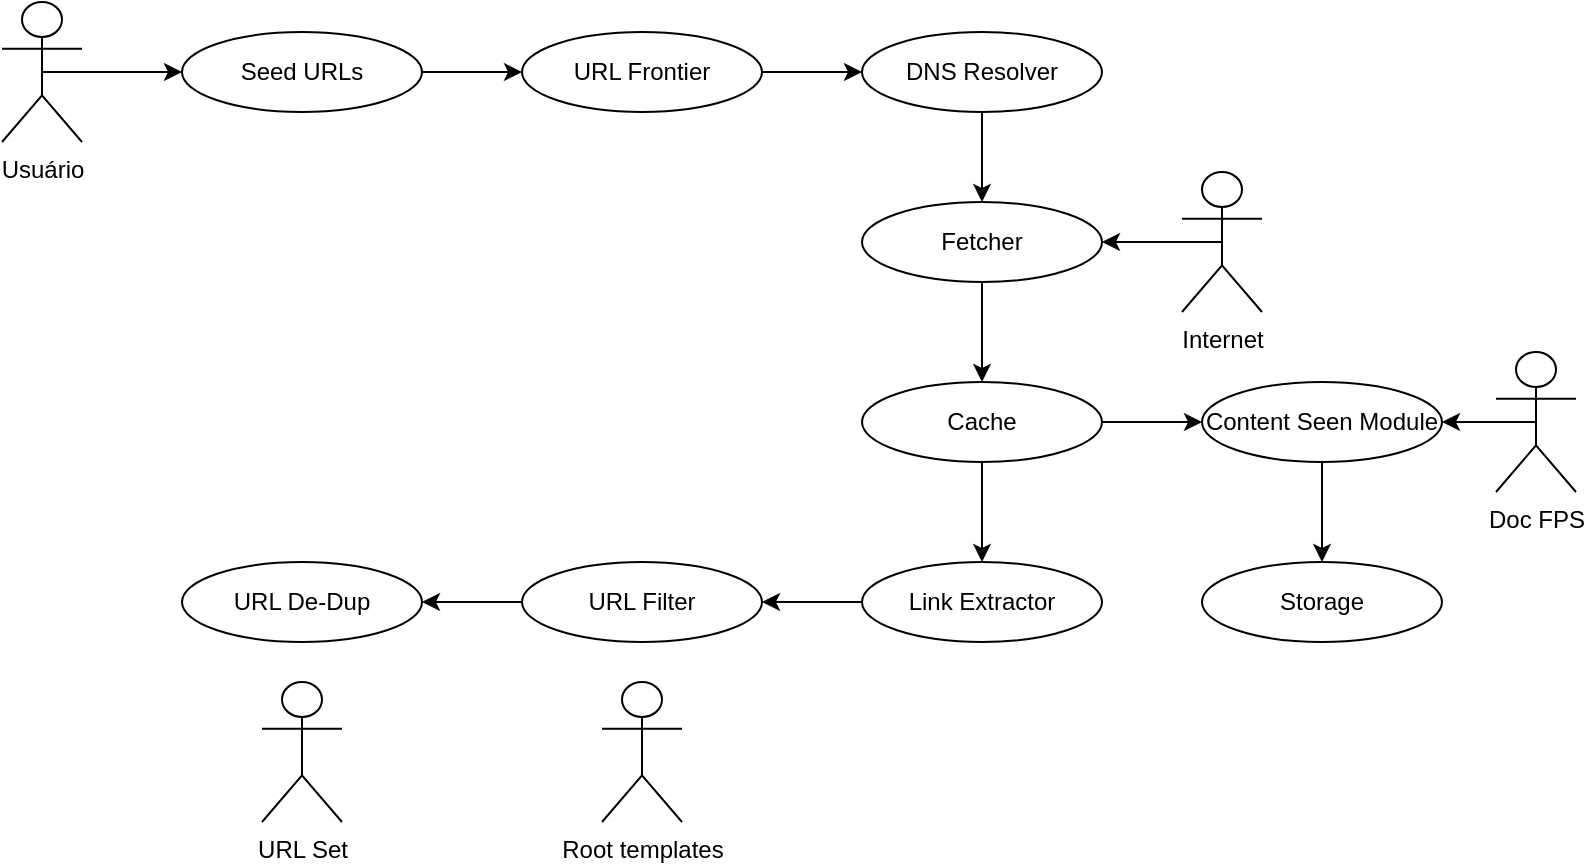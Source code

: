 <mxfile version="24.2.3" type="google">
  <diagram name="Página-1" id="jfTaKeymyc3jLOlq6_Pa">
    <mxGraphModel dx="1185" dy="647" grid="1" gridSize="10" guides="1" tooltips="1" connect="1" arrows="1" fold="1" page="1" pageScale="1" pageWidth="827" pageHeight="1169" math="0" shadow="0">
      <root>
        <mxCell id="0" />
        <mxCell id="1" parent="0" />
        <mxCell id="3rXu2008g0fKP-5y-TBy-28" style="edgeStyle=orthogonalEdgeStyle;rounded=0;orthogonalLoop=1;jettySize=auto;html=1;exitX=0.5;exitY=0.5;exitDx=0;exitDy=0;exitPerimeter=0;" parent="1" source="3rXu2008g0fKP-5y-TBy-1" target="3rXu2008g0fKP-5y-TBy-2" edge="1">
          <mxGeometry relative="1" as="geometry" />
        </mxCell>
        <mxCell id="3rXu2008g0fKP-5y-TBy-1" value="Usuário" style="shape=umlActor;verticalLabelPosition=bottom;verticalAlign=top;html=1;outlineConnect=0;" parent="1" vertex="1">
          <mxGeometry x="40" y="80" width="40" height="70" as="geometry" />
        </mxCell>
        <mxCell id="3rXu2008g0fKP-5y-TBy-16" style="edgeStyle=orthogonalEdgeStyle;rounded=0;orthogonalLoop=1;jettySize=auto;html=1;exitX=1;exitY=0.5;exitDx=0;exitDy=0;entryX=0;entryY=0.5;entryDx=0;entryDy=0;" parent="1" source="3rXu2008g0fKP-5y-TBy-2" target="3rXu2008g0fKP-5y-TBy-3" edge="1">
          <mxGeometry relative="1" as="geometry" />
        </mxCell>
        <mxCell id="3rXu2008g0fKP-5y-TBy-2" value="Seed URLs" style="ellipse;whiteSpace=wrap;html=1;" parent="1" vertex="1">
          <mxGeometry x="130" y="95" width="120" height="40" as="geometry" />
        </mxCell>
        <mxCell id="3rXu2008g0fKP-5y-TBy-17" style="edgeStyle=orthogonalEdgeStyle;rounded=0;orthogonalLoop=1;jettySize=auto;html=1;exitX=1;exitY=0.5;exitDx=0;exitDy=0;entryX=0;entryY=0.5;entryDx=0;entryDy=0;" parent="1" source="3rXu2008g0fKP-5y-TBy-3" target="3rXu2008g0fKP-5y-TBy-4" edge="1">
          <mxGeometry relative="1" as="geometry" />
        </mxCell>
        <mxCell id="3rXu2008g0fKP-5y-TBy-3" value="URL Frontier" style="ellipse;whiteSpace=wrap;html=1;" parent="1" vertex="1">
          <mxGeometry x="300" y="95" width="120" height="40" as="geometry" />
        </mxCell>
        <mxCell id="3rXu2008g0fKP-5y-TBy-18" style="edgeStyle=orthogonalEdgeStyle;rounded=0;orthogonalLoop=1;jettySize=auto;html=1;exitX=0.5;exitY=1;exitDx=0;exitDy=0;entryX=0.5;entryY=0;entryDx=0;entryDy=0;" parent="1" source="3rXu2008g0fKP-5y-TBy-4" target="3rXu2008g0fKP-5y-TBy-5" edge="1">
          <mxGeometry relative="1" as="geometry" />
        </mxCell>
        <mxCell id="3rXu2008g0fKP-5y-TBy-4" value="DNS Resolver" style="ellipse;whiteSpace=wrap;html=1;" parent="1" vertex="1">
          <mxGeometry x="470" y="95" width="120" height="40" as="geometry" />
        </mxCell>
        <mxCell id="3rXu2008g0fKP-5y-TBy-19" style="edgeStyle=orthogonalEdgeStyle;rounded=0;orthogonalLoop=1;jettySize=auto;html=1;exitX=0.5;exitY=1;exitDx=0;exitDy=0;entryX=0.5;entryY=0;entryDx=0;entryDy=0;" parent="1" source="3rXu2008g0fKP-5y-TBy-5" target="3rXu2008g0fKP-5y-TBy-6" edge="1">
          <mxGeometry relative="1" as="geometry" />
        </mxCell>
        <mxCell id="3rXu2008g0fKP-5y-TBy-5" value="Fetcher" style="ellipse;whiteSpace=wrap;html=1;" parent="1" vertex="1">
          <mxGeometry x="470" y="180" width="120" height="40" as="geometry" />
        </mxCell>
        <mxCell id="3rXu2008g0fKP-5y-TBy-20" style="edgeStyle=orthogonalEdgeStyle;rounded=0;orthogonalLoop=1;jettySize=auto;html=1;exitX=0.5;exitY=1;exitDx=0;exitDy=0;entryX=0.5;entryY=0;entryDx=0;entryDy=0;" parent="1" source="3rXu2008g0fKP-5y-TBy-6" target="3rXu2008g0fKP-5y-TBy-7" edge="1">
          <mxGeometry relative="1" as="geometry" />
        </mxCell>
        <mxCell id="3rXu2008g0fKP-5y-TBy-21" style="edgeStyle=orthogonalEdgeStyle;rounded=0;orthogonalLoop=1;jettySize=auto;html=1;exitX=1;exitY=0.5;exitDx=0;exitDy=0;entryX=0;entryY=0.5;entryDx=0;entryDy=0;" parent="1" source="3rXu2008g0fKP-5y-TBy-6" target="3rXu2008g0fKP-5y-TBy-8" edge="1">
          <mxGeometry relative="1" as="geometry" />
        </mxCell>
        <mxCell id="3rXu2008g0fKP-5y-TBy-6" value="Cache" style="ellipse;whiteSpace=wrap;html=1;" parent="1" vertex="1">
          <mxGeometry x="470" y="270" width="120" height="40" as="geometry" />
        </mxCell>
        <mxCell id="3rXu2008g0fKP-5y-TBy-23" style="edgeStyle=orthogonalEdgeStyle;rounded=0;orthogonalLoop=1;jettySize=auto;html=1;exitX=0;exitY=0.5;exitDx=0;exitDy=0;entryX=1;entryY=0.5;entryDx=0;entryDy=0;" parent="1" source="3rXu2008g0fKP-5y-TBy-7" target="3rXu2008g0fKP-5y-TBy-10" edge="1">
          <mxGeometry relative="1" as="geometry" />
        </mxCell>
        <mxCell id="3rXu2008g0fKP-5y-TBy-7" value="Link Extractor" style="ellipse;whiteSpace=wrap;html=1;" parent="1" vertex="1">
          <mxGeometry x="470" y="360" width="120" height="40" as="geometry" />
        </mxCell>
        <mxCell id="3rXu2008g0fKP-5y-TBy-22" style="edgeStyle=orthogonalEdgeStyle;rounded=0;orthogonalLoop=1;jettySize=auto;html=1;exitX=0.5;exitY=1;exitDx=0;exitDy=0;entryX=0.5;entryY=0;entryDx=0;entryDy=0;" parent="1" source="3rXu2008g0fKP-5y-TBy-8" target="3rXu2008g0fKP-5y-TBy-9" edge="1">
          <mxGeometry relative="1" as="geometry" />
        </mxCell>
        <mxCell id="3rXu2008g0fKP-5y-TBy-8" value="Content Seen Module" style="ellipse;whiteSpace=wrap;html=1;" parent="1" vertex="1">
          <mxGeometry x="640" y="270" width="120" height="40" as="geometry" />
        </mxCell>
        <mxCell id="3rXu2008g0fKP-5y-TBy-9" value="Storage" style="ellipse;whiteSpace=wrap;html=1;" parent="1" vertex="1">
          <mxGeometry x="640" y="360" width="120" height="40" as="geometry" />
        </mxCell>
        <mxCell id="3rXu2008g0fKP-5y-TBy-24" style="edgeStyle=orthogonalEdgeStyle;rounded=0;orthogonalLoop=1;jettySize=auto;html=1;exitX=0;exitY=0.5;exitDx=0;exitDy=0;entryX=1;entryY=0.5;entryDx=0;entryDy=0;" parent="1" source="3rXu2008g0fKP-5y-TBy-10" target="3rXu2008g0fKP-5y-TBy-11" edge="1">
          <mxGeometry relative="1" as="geometry" />
        </mxCell>
        <mxCell id="3rXu2008g0fKP-5y-TBy-10" value="URL Filter" style="ellipse;whiteSpace=wrap;html=1;" parent="1" vertex="1">
          <mxGeometry x="300" y="360" width="120" height="40" as="geometry" />
        </mxCell>
        <mxCell id="3rXu2008g0fKP-5y-TBy-11" value="URL De-Dup" style="ellipse;whiteSpace=wrap;html=1;" parent="1" vertex="1">
          <mxGeometry x="130" y="360" width="120" height="40" as="geometry" />
        </mxCell>
        <mxCell id="3rXu2008g0fKP-5y-TBy-12" value="URL Set" style="shape=umlActor;verticalLabelPosition=bottom;verticalAlign=top;html=1;outlineConnect=0;" parent="1" vertex="1">
          <mxGeometry x="170" y="420" width="40" height="70" as="geometry" />
        </mxCell>
        <mxCell id="3rXu2008g0fKP-5y-TBy-13" value="Root templates" style="shape=umlActor;verticalLabelPosition=bottom;verticalAlign=top;html=1;outlineConnect=0;" parent="1" vertex="1">
          <mxGeometry x="340" y="420" width="40" height="70" as="geometry" />
        </mxCell>
        <mxCell id="3rXu2008g0fKP-5y-TBy-29" style="edgeStyle=orthogonalEdgeStyle;rounded=0;orthogonalLoop=1;jettySize=auto;html=1;exitX=0.5;exitY=0.5;exitDx=0;exitDy=0;exitPerimeter=0;entryX=1;entryY=0.5;entryDx=0;entryDy=0;" parent="1" source="3rXu2008g0fKP-5y-TBy-14" target="3rXu2008g0fKP-5y-TBy-5" edge="1">
          <mxGeometry relative="1" as="geometry" />
        </mxCell>
        <mxCell id="3rXu2008g0fKP-5y-TBy-14" value="Internet" style="shape=umlActor;verticalLabelPosition=bottom;verticalAlign=top;html=1;outlineConnect=0;" parent="1" vertex="1">
          <mxGeometry x="630" y="165" width="40" height="70" as="geometry" />
        </mxCell>
        <mxCell id="3rXu2008g0fKP-5y-TBy-30" style="edgeStyle=orthogonalEdgeStyle;rounded=0;orthogonalLoop=1;jettySize=auto;html=1;exitX=0.5;exitY=0.5;exitDx=0;exitDy=0;exitPerimeter=0;entryX=1;entryY=0.5;entryDx=0;entryDy=0;" parent="1" source="3rXu2008g0fKP-5y-TBy-15" target="3rXu2008g0fKP-5y-TBy-8" edge="1">
          <mxGeometry relative="1" as="geometry" />
        </mxCell>
        <mxCell id="3rXu2008g0fKP-5y-TBy-15" value="Doc FPS" style="shape=umlActor;verticalLabelPosition=bottom;verticalAlign=top;html=1;outlineConnect=0;" parent="1" vertex="1">
          <mxGeometry x="787" y="255" width="40" height="70" as="geometry" />
        </mxCell>
      </root>
    </mxGraphModel>
  </diagram>
</mxfile>
